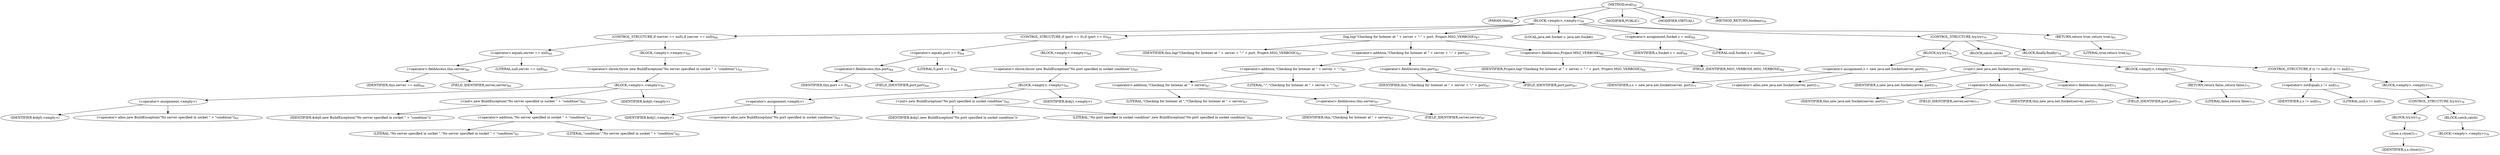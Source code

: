 digraph "eval" {  
"41" [label = <(METHOD,eval)<SUB>59</SUB>> ]
"8" [label = <(PARAM,this)<SUB>59</SUB>> ]
"42" [label = <(BLOCK,&lt;empty&gt;,&lt;empty&gt;)<SUB>59</SUB>> ]
"43" [label = <(CONTROL_STRUCTURE,if (server == null),if (server == null))<SUB>60</SUB>> ]
"44" [label = <(&lt;operator&gt;.equals,server == null)<SUB>60</SUB>> ]
"45" [label = <(&lt;operator&gt;.fieldAccess,this.server)<SUB>60</SUB>> ]
"46" [label = <(IDENTIFIER,this,server == null)<SUB>60</SUB>> ]
"47" [label = <(FIELD_IDENTIFIER,server,server)<SUB>60</SUB>> ]
"48" [label = <(LITERAL,null,server == null)<SUB>60</SUB>> ]
"49" [label = <(BLOCK,&lt;empty&gt;,&lt;empty&gt;)<SUB>60</SUB>> ]
"50" [label = <(&lt;operator&gt;.throw,throw new BuildException(&quot;No server specified in socket &quot; + &quot;condition&quot;);)<SUB>61</SUB>> ]
"51" [label = <(BLOCK,&lt;empty&gt;,&lt;empty&gt;)<SUB>61</SUB>> ]
"52" [label = <(&lt;operator&gt;.assignment,&lt;empty&gt;)> ]
"53" [label = <(IDENTIFIER,$obj0,&lt;empty&gt;)> ]
"54" [label = <(&lt;operator&gt;.alloc,new BuildException(&quot;No server specified in socket &quot; + &quot;condition&quot;))<SUB>61</SUB>> ]
"55" [label = <(&lt;init&gt;,new BuildException(&quot;No server specified in socket &quot; + &quot;condition&quot;))<SUB>61</SUB>> ]
"56" [label = <(IDENTIFIER,$obj0,new BuildException(&quot;No server specified in socket &quot; + &quot;condition&quot;))> ]
"57" [label = <(&lt;operator&gt;.addition,&quot;No server specified in socket &quot; + &quot;condition&quot;)<SUB>61</SUB>> ]
"58" [label = <(LITERAL,&quot;No server specified in socket &quot;,&quot;No server specified in socket &quot; + &quot;condition&quot;)<SUB>61</SUB>> ]
"59" [label = <(LITERAL,&quot;condition&quot;,&quot;No server specified in socket &quot; + &quot;condition&quot;)<SUB>62</SUB>> ]
"60" [label = <(IDENTIFIER,$obj0,&lt;empty&gt;)> ]
"61" [label = <(CONTROL_STRUCTURE,if (port == 0),if (port == 0))<SUB>64</SUB>> ]
"62" [label = <(&lt;operator&gt;.equals,port == 0)<SUB>64</SUB>> ]
"63" [label = <(&lt;operator&gt;.fieldAccess,this.port)<SUB>64</SUB>> ]
"64" [label = <(IDENTIFIER,this,port == 0)<SUB>64</SUB>> ]
"65" [label = <(FIELD_IDENTIFIER,port,port)<SUB>64</SUB>> ]
"66" [label = <(LITERAL,0,port == 0)<SUB>64</SUB>> ]
"67" [label = <(BLOCK,&lt;empty&gt;,&lt;empty&gt;)<SUB>64</SUB>> ]
"68" [label = <(&lt;operator&gt;.throw,throw new BuildException(&quot;No port specified in socket condition&quot;);)<SUB>65</SUB>> ]
"69" [label = <(BLOCK,&lt;empty&gt;,&lt;empty&gt;)<SUB>65</SUB>> ]
"70" [label = <(&lt;operator&gt;.assignment,&lt;empty&gt;)> ]
"71" [label = <(IDENTIFIER,$obj1,&lt;empty&gt;)> ]
"72" [label = <(&lt;operator&gt;.alloc,new BuildException(&quot;No port specified in socket condition&quot;))<SUB>65</SUB>> ]
"73" [label = <(&lt;init&gt;,new BuildException(&quot;No port specified in socket condition&quot;))<SUB>65</SUB>> ]
"74" [label = <(IDENTIFIER,$obj1,new BuildException(&quot;No port specified in socket condition&quot;))> ]
"75" [label = <(LITERAL,&quot;No port specified in socket condition&quot;,new BuildException(&quot;No port specified in socket condition&quot;))<SUB>65</SUB>> ]
"76" [label = <(IDENTIFIER,$obj1,&lt;empty&gt;)> ]
"77" [label = <(log,log(&quot;Checking for listener at &quot; + server + &quot;:&quot; + port, Project.MSG_VERBOSE))<SUB>67</SUB>> ]
"7" [label = <(IDENTIFIER,this,log(&quot;Checking for listener at &quot; + server + &quot;:&quot; + port, Project.MSG_VERBOSE))<SUB>67</SUB>> ]
"78" [label = <(&lt;operator&gt;.addition,&quot;Checking for listener at &quot; + server + &quot;:&quot; + port)<SUB>67</SUB>> ]
"79" [label = <(&lt;operator&gt;.addition,&quot;Checking for listener at &quot; + server + &quot;:&quot;)<SUB>67</SUB>> ]
"80" [label = <(&lt;operator&gt;.addition,&quot;Checking for listener at &quot; + server)<SUB>67</SUB>> ]
"81" [label = <(LITERAL,&quot;Checking for listener at &quot;,&quot;Checking for listener at &quot; + server)<SUB>67</SUB>> ]
"82" [label = <(&lt;operator&gt;.fieldAccess,this.server)<SUB>67</SUB>> ]
"83" [label = <(IDENTIFIER,this,&quot;Checking for listener at &quot; + server)<SUB>67</SUB>> ]
"84" [label = <(FIELD_IDENTIFIER,server,server)<SUB>67</SUB>> ]
"85" [label = <(LITERAL,&quot;:&quot;,&quot;Checking for listener at &quot; + server + &quot;:&quot;)<SUB>67</SUB>> ]
"86" [label = <(&lt;operator&gt;.fieldAccess,this.port)<SUB>67</SUB>> ]
"87" [label = <(IDENTIFIER,this,&quot;Checking for listener at &quot; + server + &quot;:&quot; + port)<SUB>67</SUB>> ]
"88" [label = <(FIELD_IDENTIFIER,port,port)<SUB>67</SUB>> ]
"89" [label = <(&lt;operator&gt;.fieldAccess,Project.MSG_VERBOSE)<SUB>68</SUB>> ]
"90" [label = <(IDENTIFIER,Project,log(&quot;Checking for listener at &quot; + server + &quot;:&quot; + port, Project.MSG_VERBOSE))<SUB>68</SUB>> ]
"91" [label = <(FIELD_IDENTIFIER,MSG_VERBOSE,MSG_VERBOSE)<SUB>68</SUB>> ]
"10" [label = <(LOCAL,java.net.Socket s: java.net.Socket)> ]
"92" [label = <(&lt;operator&gt;.assignment,Socket s = null)<SUB>69</SUB>> ]
"93" [label = <(IDENTIFIER,s,Socket s = null)<SUB>69</SUB>> ]
"94" [label = <(LITERAL,null,Socket s = null)<SUB>69</SUB>> ]
"95" [label = <(CONTROL_STRUCTURE,try,try)<SUB>70</SUB>> ]
"96" [label = <(BLOCK,try,try)<SUB>70</SUB>> ]
"97" [label = <(&lt;operator&gt;.assignment,s = new java.net.Socket(server, port))<SUB>71</SUB>> ]
"98" [label = <(IDENTIFIER,s,s = new java.net.Socket(server, port))<SUB>71</SUB>> ]
"99" [label = <(&lt;operator&gt;.alloc,new java.net.Socket(server, port))<SUB>71</SUB>> ]
"100" [label = <(&lt;init&gt;,new java.net.Socket(server, port))<SUB>71</SUB>> ]
"9" [label = <(IDENTIFIER,s,new java.net.Socket(server, port))<SUB>71</SUB>> ]
"101" [label = <(&lt;operator&gt;.fieldAccess,this.server)<SUB>71</SUB>> ]
"102" [label = <(IDENTIFIER,this,new java.net.Socket(server, port))<SUB>71</SUB>> ]
"103" [label = <(FIELD_IDENTIFIER,server,server)<SUB>71</SUB>> ]
"104" [label = <(&lt;operator&gt;.fieldAccess,this.port)<SUB>71</SUB>> ]
"105" [label = <(IDENTIFIER,this,new java.net.Socket(server, port))<SUB>71</SUB>> ]
"106" [label = <(FIELD_IDENTIFIER,port,port)<SUB>71</SUB>> ]
"107" [label = <(BLOCK,catch,catch)> ]
"108" [label = <(BLOCK,&lt;empty&gt;,&lt;empty&gt;)<SUB>72</SUB>> ]
"109" [label = <(RETURN,return false;,return false;)<SUB>73</SUB>> ]
"110" [label = <(LITERAL,false,return false;)<SUB>73</SUB>> ]
"111" [label = <(BLOCK,finally,finally)<SUB>74</SUB>> ]
"112" [label = <(CONTROL_STRUCTURE,if (s != null),if (s != null))<SUB>75</SUB>> ]
"113" [label = <(&lt;operator&gt;.notEquals,s != null)<SUB>75</SUB>> ]
"114" [label = <(IDENTIFIER,s,s != null)<SUB>75</SUB>> ]
"115" [label = <(LITERAL,null,s != null)<SUB>75</SUB>> ]
"116" [label = <(BLOCK,&lt;empty&gt;,&lt;empty&gt;)<SUB>75</SUB>> ]
"117" [label = <(CONTROL_STRUCTURE,try,try)<SUB>76</SUB>> ]
"118" [label = <(BLOCK,try,try)<SUB>76</SUB>> ]
"119" [label = <(close,s.close())<SUB>77</SUB>> ]
"120" [label = <(IDENTIFIER,s,s.close())<SUB>77</SUB>> ]
"121" [label = <(BLOCK,catch,catch)> ]
"122" [label = <(BLOCK,&lt;empty&gt;,&lt;empty&gt;)<SUB>78</SUB>> ]
"123" [label = <(RETURN,return true;,return true;)<SUB>83</SUB>> ]
"124" [label = <(LITERAL,true,return true;)<SUB>83</SUB>> ]
"125" [label = <(MODIFIER,PUBLIC)> ]
"126" [label = <(MODIFIER,VIRTUAL)> ]
"127" [label = <(METHOD_RETURN,boolean)<SUB>59</SUB>> ]
  "41" -> "8" 
  "41" -> "42" 
  "41" -> "125" 
  "41" -> "126" 
  "41" -> "127" 
  "42" -> "43" 
  "42" -> "61" 
  "42" -> "77" 
  "42" -> "10" 
  "42" -> "92" 
  "42" -> "95" 
  "42" -> "123" 
  "43" -> "44" 
  "43" -> "49" 
  "44" -> "45" 
  "44" -> "48" 
  "45" -> "46" 
  "45" -> "47" 
  "49" -> "50" 
  "50" -> "51" 
  "51" -> "52" 
  "51" -> "55" 
  "51" -> "60" 
  "52" -> "53" 
  "52" -> "54" 
  "55" -> "56" 
  "55" -> "57" 
  "57" -> "58" 
  "57" -> "59" 
  "61" -> "62" 
  "61" -> "67" 
  "62" -> "63" 
  "62" -> "66" 
  "63" -> "64" 
  "63" -> "65" 
  "67" -> "68" 
  "68" -> "69" 
  "69" -> "70" 
  "69" -> "73" 
  "69" -> "76" 
  "70" -> "71" 
  "70" -> "72" 
  "73" -> "74" 
  "73" -> "75" 
  "77" -> "7" 
  "77" -> "78" 
  "77" -> "89" 
  "78" -> "79" 
  "78" -> "86" 
  "79" -> "80" 
  "79" -> "85" 
  "80" -> "81" 
  "80" -> "82" 
  "82" -> "83" 
  "82" -> "84" 
  "86" -> "87" 
  "86" -> "88" 
  "89" -> "90" 
  "89" -> "91" 
  "92" -> "93" 
  "92" -> "94" 
  "95" -> "96" 
  "95" -> "107" 
  "95" -> "111" 
  "96" -> "97" 
  "96" -> "100" 
  "97" -> "98" 
  "97" -> "99" 
  "100" -> "9" 
  "100" -> "101" 
  "100" -> "104" 
  "101" -> "102" 
  "101" -> "103" 
  "104" -> "105" 
  "104" -> "106" 
  "107" -> "108" 
  "108" -> "109" 
  "109" -> "110" 
  "111" -> "112" 
  "112" -> "113" 
  "112" -> "116" 
  "113" -> "114" 
  "113" -> "115" 
  "116" -> "117" 
  "117" -> "118" 
  "117" -> "121" 
  "118" -> "119" 
  "119" -> "120" 
  "121" -> "122" 
  "123" -> "124" 
}

